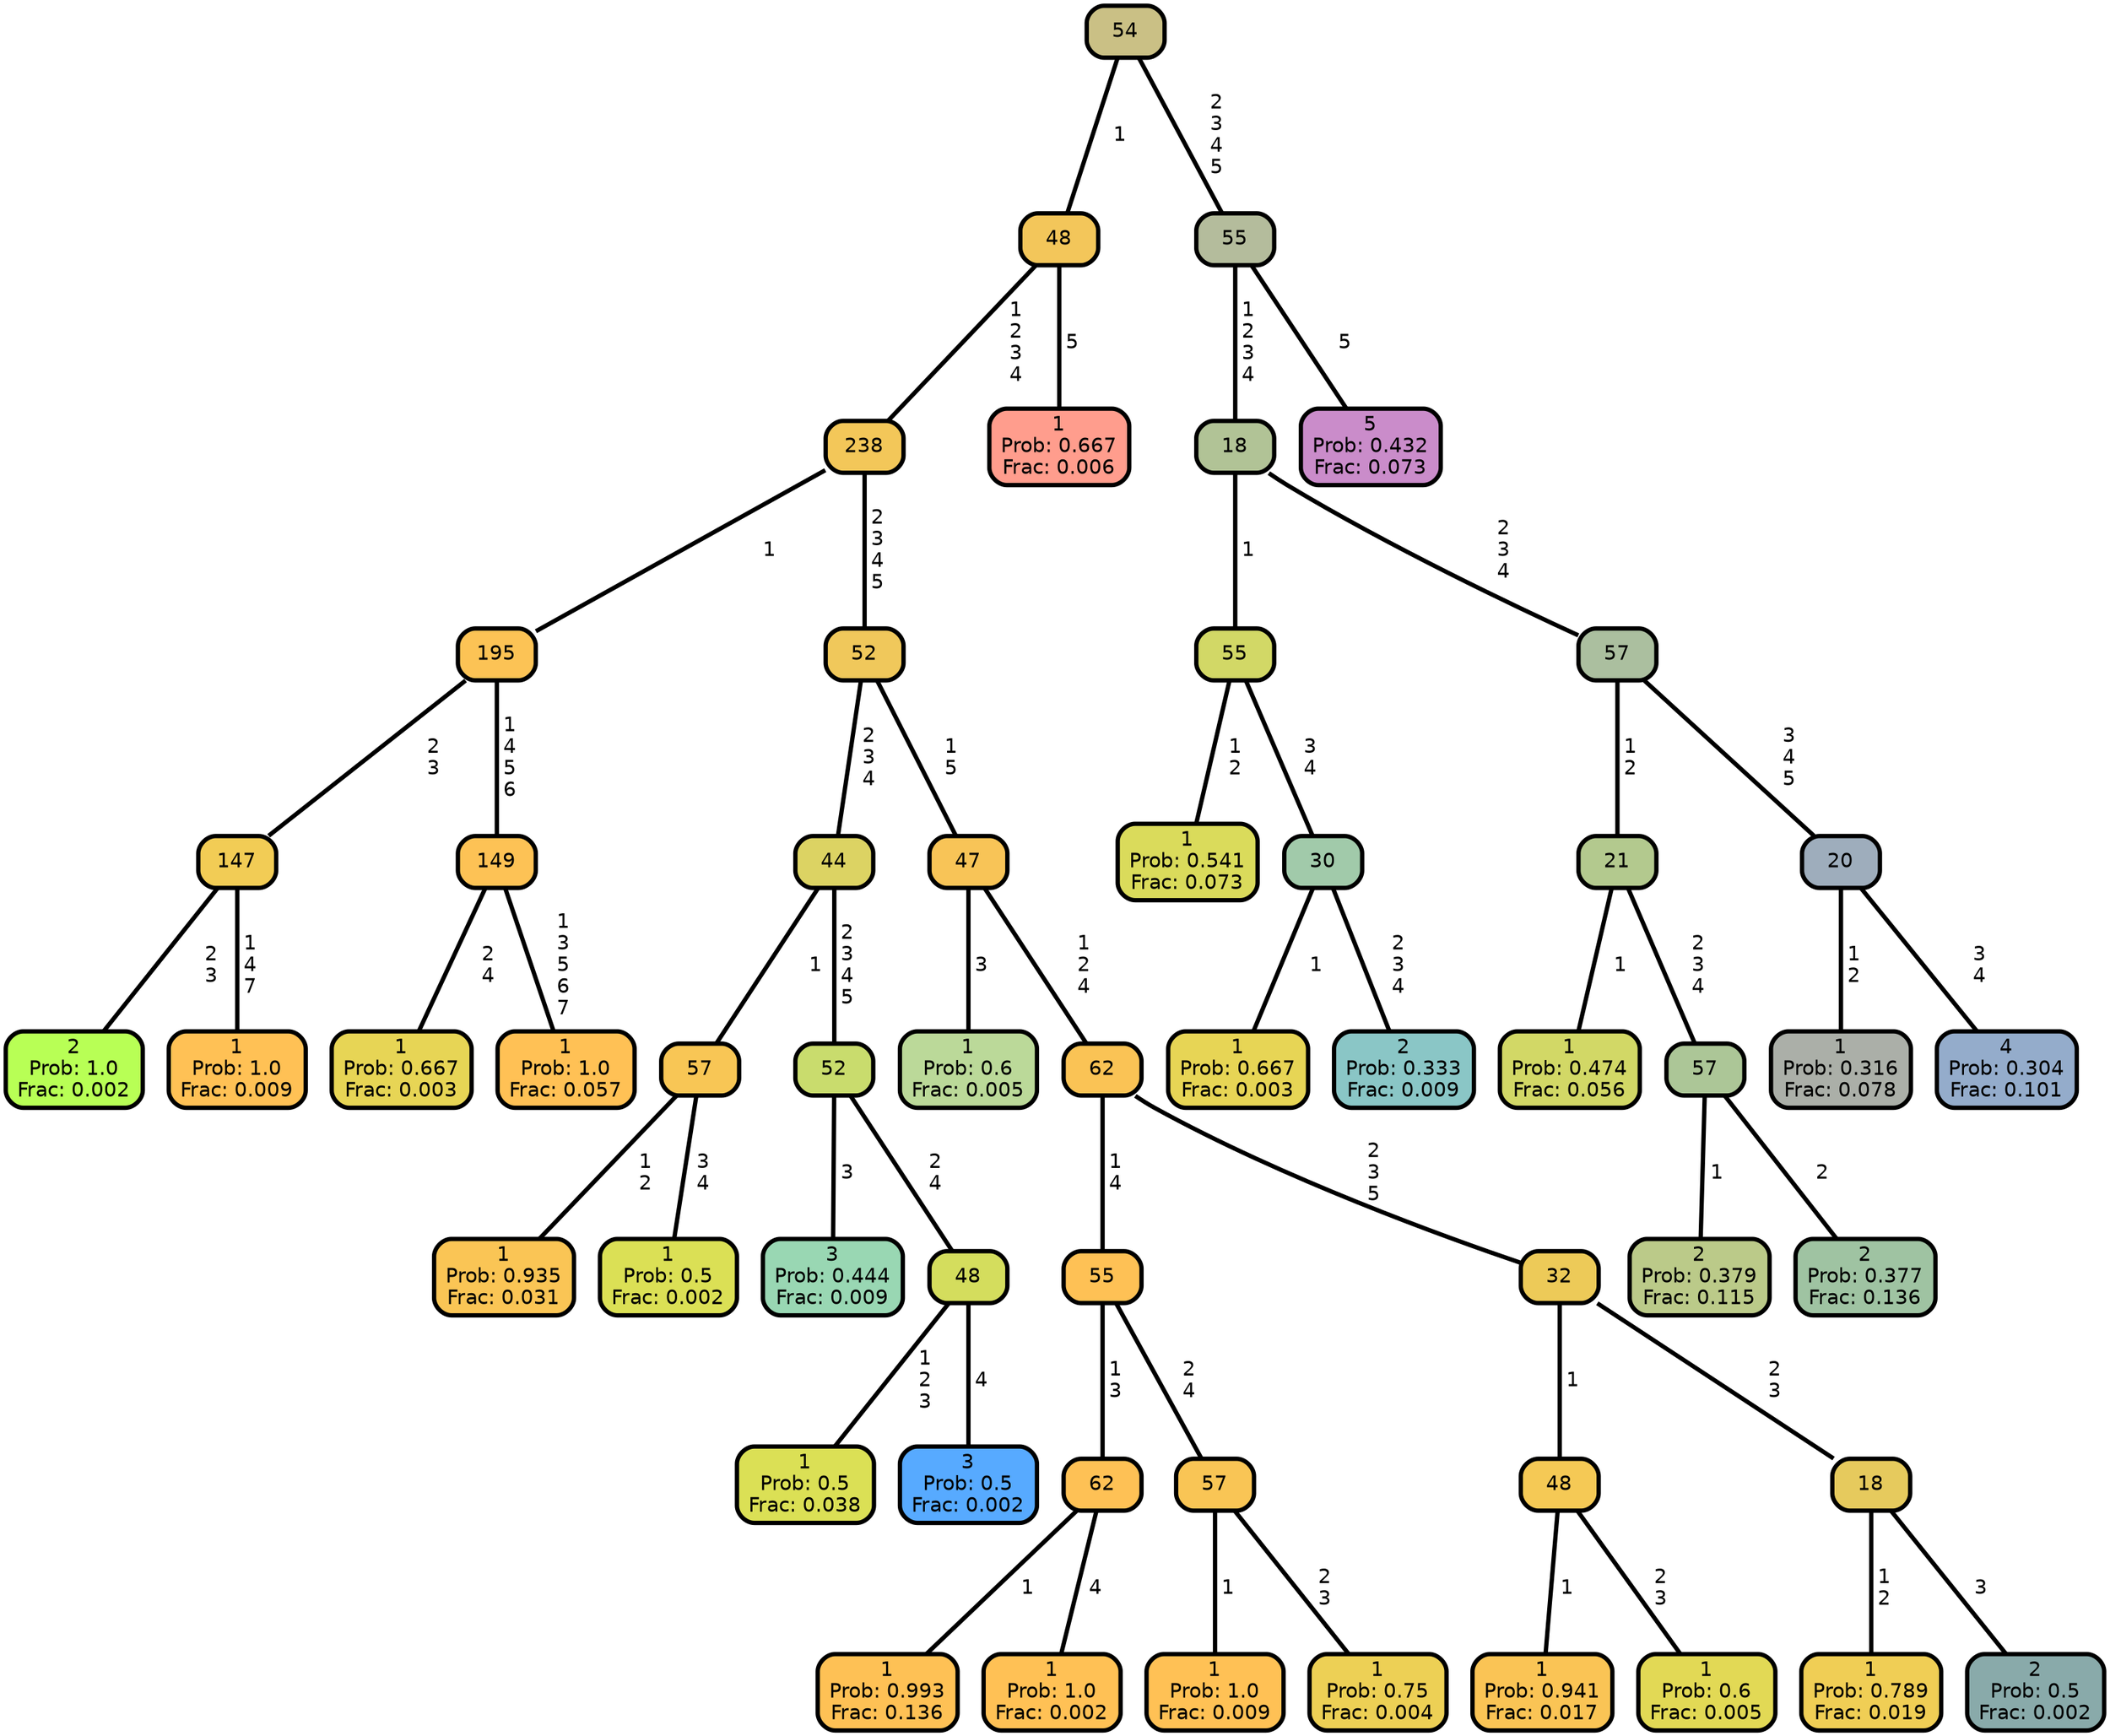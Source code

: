 graph Tree {
node [shape=box, style="filled, rounded",color="black",penwidth="3",fontcolor="black",                 fontname=helvetica] ;
graph [ranksep="0 equally", splines=straight,                 bgcolor=transparent, dpi=200] ;
edge [fontname=helvetica, color=black] ;
0 [label="2
Prob: 1.0
Frac: 0.002", fillcolor="#b8ff55"] ;
1 [label="147", fillcolor="#f2cc55"] ;
2 [label="1
Prob: 1.0
Frac: 0.009", fillcolor="#ffc155"] ;
3 [label="195", fillcolor="#fcc355"] ;
4 [label="1
Prob: 0.667
Frac: 0.003", fillcolor="#e7d555"] ;
5 [label="149", fillcolor="#fdc255"] ;
6 [label="1
Prob: 1.0
Frac: 0.057", fillcolor="#ffc155"] ;
7 [label="238", fillcolor="#f3c759"] ;
8 [label="1
Prob: 0.935
Frac: 0.031", fillcolor="#fac555"] ;
9 [label="57", fillcolor="#f8c655"] ;
10 [label="1
Prob: 0.5
Frac: 0.002", fillcolor="#dbe055"] ;
11 [label="44", fillcolor="#dcd363"] ;
12 [label="3
Prob: 0.444
Frac: 0.009", fillcolor="#99d7b3"] ;
13 [label="52", fillcolor="#c9dc6d"] ;
14 [label="1
Prob: 0.5
Frac: 0.038", fillcolor="#dbe055"] ;
15 [label="48", fillcolor="#d4dd5d"] ;
16 [label="3
Prob: 0.5
Frac: 0.002", fillcolor="#57aaff"] ;
17 [label="52", fillcolor="#f0c85b"] ;
18 [label="1
Prob: 0.6
Frac: 0.005", fillcolor="#bbd999"] ;
19 [label="47", fillcolor="#f8c457"] ;
20 [label="1
Prob: 0.993
Frac: 0.136", fillcolor="#fec155"] ;
21 [label="62", fillcolor="#fec155"] ;
22 [label="1
Prob: 1.0
Frac: 0.002", fillcolor="#ffc155"] ;
23 [label="55", fillcolor="#fec155"] ;
24 [label="1
Prob: 1.0
Frac: 0.009", fillcolor="#ffc155"] ;
25 [label="57", fillcolor="#f9c555"] ;
26 [label="1
Prob: 0.75
Frac: 0.004", fillcolor="#edd055"] ;
27 [label="62", fillcolor="#fac355"] ;
28 [label="1
Prob: 0.941
Frac: 0.017", fillcolor="#fac455"] ;
29 [label="48", fillcolor="#f5c955"] ;
30 [label="1
Prob: 0.6
Frac: 0.005", fillcolor="#e2d955"] ;
31 [label="32", fillcolor="#edca58"] ;
32 [label="1
Prob: 0.789
Frac: 0.019", fillcolor="#f0ce55"] ;
33 [label="18", fillcolor="#e6ca5d"] ;
34 [label="2
Prob: 0.5
Frac: 0.002", fillcolor="#89aaaa"] ;
35 [label="48", fillcolor="#f3c65a"] ;
36 [label="1
Prob: 0.667
Frac: 0.006", fillcolor="#ff9d8d"] ;
37 [label="54", fillcolor="#cac085"] ;
38 [label="1
Prob: 0.541
Frac: 0.073", fillcolor="#dadb5b"] ;
39 [label="55", fillcolor="#d2d866"] ;
40 [label="1
Prob: 0.667
Frac: 0.003", fillcolor="#e7d555"] ;
41 [label="30", fillcolor="#a1caaa"] ;
42 [label="2
Prob: 0.333
Frac: 0.009", fillcolor="#8ac6c6"] ;
43 [label="18", fillcolor="#b1c396"] ;
44 [label="1
Prob: 0.474
Frac: 0.056", fillcolor="#d2d866"] ;
45 [label="21", fillcolor="#b3c98e"] ;
46 [label="2
Prob: 0.379
Frac: 0.115", fillcolor="#bbca89"] ;
47 [label="57", fillcolor="#acc697"] ;
48 [label="2
Prob: 0.377
Frac: 0.136", fillcolor="#9fc3a2"] ;
49 [label="57", fillcolor="#abbf9f"] ;
50 [label="1
Prob: 0.316
Frac: 0.078", fillcolor="#abafa8"] ;
51 [label="20", fillcolor="#9eadbc"] ;
52 [label="4
Prob: 0.304
Frac: 0.101", fillcolor="#94accb"] ;
53 [label="55", fillcolor="#b4bc9c"] ;
54 [label="5
Prob: 0.432
Frac: 0.073", fillcolor="#ca8cca"] ;
1 -- 0 [label=" 2\n 3",penwidth=3] ;
1 -- 2 [label=" 1\n 4\n 7",penwidth=3] ;
3 -- 1 [label=" 2\n 3",penwidth=3] ;
3 -- 5 [label=" 1\n 4\n 5\n 6",penwidth=3] ;
5 -- 4 [label=" 2\n 4",penwidth=3] ;
5 -- 6 [label=" 1\n 3\n 5\n 6\n 7",penwidth=3] ;
7 -- 3 [label=" 1",penwidth=3] ;
7 -- 17 [label=" 2\n 3\n 4\n 5",penwidth=3] ;
9 -- 8 [label=" 1\n 2",penwidth=3] ;
9 -- 10 [label=" 3\n 4",penwidth=3] ;
11 -- 9 [label=" 1",penwidth=3] ;
11 -- 13 [label=" 2\n 3\n 4\n 5",penwidth=3] ;
13 -- 12 [label=" 3",penwidth=3] ;
13 -- 15 [label=" 2\n 4",penwidth=3] ;
15 -- 14 [label=" 1\n 2\n 3",penwidth=3] ;
15 -- 16 [label=" 4",penwidth=3] ;
17 -- 11 [label=" 2\n 3\n 4",penwidth=3] ;
17 -- 19 [label=" 1\n 5",penwidth=3] ;
19 -- 18 [label=" 3",penwidth=3] ;
19 -- 27 [label=" 1\n 2\n 4",penwidth=3] ;
21 -- 20 [label=" 1",penwidth=3] ;
21 -- 22 [label=" 4",penwidth=3] ;
23 -- 21 [label=" 1\n 3",penwidth=3] ;
23 -- 25 [label=" 2\n 4",penwidth=3] ;
25 -- 24 [label=" 1",penwidth=3] ;
25 -- 26 [label=" 2\n 3",penwidth=3] ;
27 -- 23 [label=" 1\n 4",penwidth=3] ;
27 -- 31 [label=" 2\n 3\n 5",penwidth=3] ;
29 -- 28 [label=" 1",penwidth=3] ;
29 -- 30 [label=" 2\n 3",penwidth=3] ;
31 -- 29 [label=" 1",penwidth=3] ;
31 -- 33 [label=" 2\n 3",penwidth=3] ;
33 -- 32 [label=" 1\n 2",penwidth=3] ;
33 -- 34 [label=" 3",penwidth=3] ;
35 -- 7 [label=" 1\n 2\n 3\n 4",penwidth=3] ;
35 -- 36 [label=" 5",penwidth=3] ;
37 -- 35 [label=" 1",penwidth=3] ;
37 -- 53 [label=" 2\n 3\n 4\n 5",penwidth=3] ;
39 -- 38 [label=" 1\n 2",penwidth=3] ;
39 -- 41 [label=" 3\n 4",penwidth=3] ;
41 -- 40 [label=" 1",penwidth=3] ;
41 -- 42 [label=" 2\n 3\n 4",penwidth=3] ;
43 -- 39 [label=" 1",penwidth=3] ;
43 -- 49 [label=" 2\n 3\n 4",penwidth=3] ;
45 -- 44 [label=" 1",penwidth=3] ;
45 -- 47 [label=" 2\n 3\n 4",penwidth=3] ;
47 -- 46 [label=" 1",penwidth=3] ;
47 -- 48 [label=" 2",penwidth=3] ;
49 -- 45 [label=" 1\n 2",penwidth=3] ;
49 -- 51 [label=" 3\n 4\n 5",penwidth=3] ;
51 -- 50 [label=" 1\n 2",penwidth=3] ;
51 -- 52 [label=" 3\n 4",penwidth=3] ;
53 -- 43 [label=" 1\n 2\n 3\n 4",penwidth=3] ;
53 -- 54 [label=" 5",penwidth=3] ;
{rank = same;}}